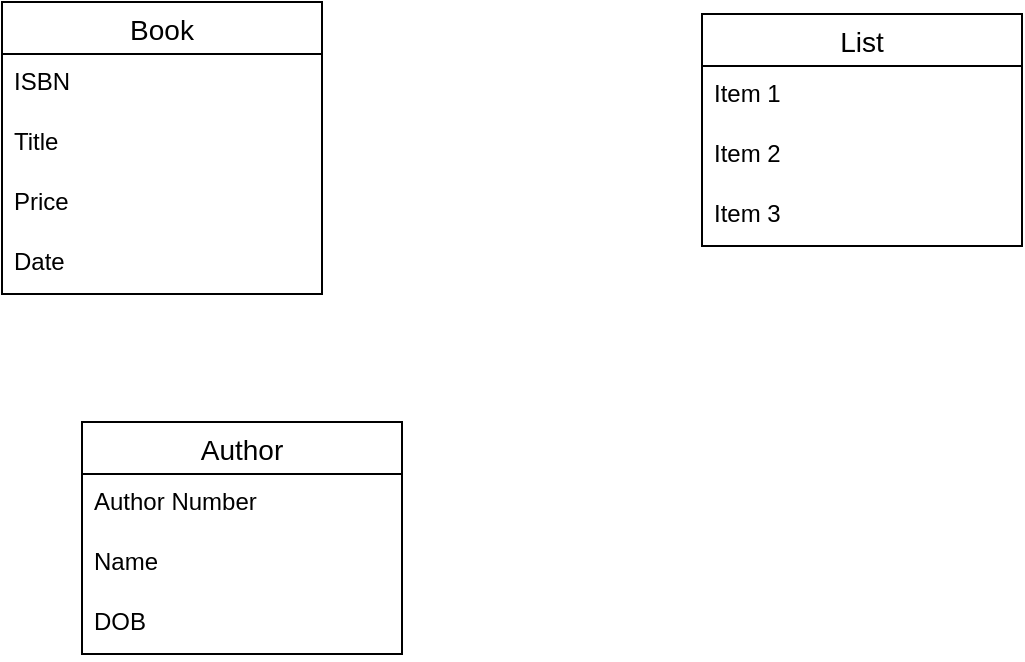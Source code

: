 <mxfile version="14.2.7" type="device"><diagram id="7sLFn2-txlMZsdzqu-8H" name="Page-1"><mxGraphModel dx="786" dy="489" grid="1" gridSize="10" guides="1" tooltips="1" connect="1" arrows="1" fold="1" page="1" pageScale="1" pageWidth="850" pageHeight="1100" math="0" shadow="0"><root><mxCell id="0"/><mxCell id="1" parent="0"/><mxCell id="UFsfggCHSDp7USyg_eVU-1" value="Book" style="swimlane;fontStyle=0;childLayout=stackLayout;horizontal=1;startSize=26;horizontalStack=0;resizeParent=1;resizeParentMax=0;resizeLast=0;collapsible=1;marginBottom=0;align=center;fontSize=14;" vertex="1" parent="1"><mxGeometry x="50" y="50" width="160" height="146" as="geometry"><mxRectangle x="50" y="50" width="50" height="26" as="alternateBounds"/></mxGeometry></mxCell><mxCell id="UFsfggCHSDp7USyg_eVU-2" value="ISBN" style="text;strokeColor=none;fillColor=none;spacingLeft=4;spacingRight=4;overflow=hidden;rotatable=0;points=[[0,0.5],[1,0.5]];portConstraint=eastwest;fontSize=12;" vertex="1" parent="UFsfggCHSDp7USyg_eVU-1"><mxGeometry y="26" width="160" height="30" as="geometry"/></mxCell><mxCell id="UFsfggCHSDp7USyg_eVU-3" value="Title" style="text;strokeColor=none;fillColor=none;spacingLeft=4;spacingRight=4;overflow=hidden;rotatable=0;points=[[0,0.5],[1,0.5]];portConstraint=eastwest;fontSize=12;" vertex="1" parent="UFsfggCHSDp7USyg_eVU-1"><mxGeometry y="56" width="160" height="30" as="geometry"/></mxCell><mxCell id="UFsfggCHSDp7USyg_eVU-4" value="Price" style="text;strokeColor=none;fillColor=none;spacingLeft=4;spacingRight=4;overflow=hidden;rotatable=0;points=[[0,0.5],[1,0.5]];portConstraint=eastwest;fontSize=12;" vertex="1" parent="UFsfggCHSDp7USyg_eVU-1"><mxGeometry y="86" width="160" height="30" as="geometry"/></mxCell><mxCell id="UFsfggCHSDp7USyg_eVU-6" value="Date" style="text;strokeColor=none;fillColor=none;spacingLeft=4;spacingRight=4;overflow=hidden;rotatable=0;points=[[0,0.5],[1,0.5]];portConstraint=eastwest;fontSize=12;" vertex="1" parent="UFsfggCHSDp7USyg_eVU-1"><mxGeometry y="116" width="160" height="30" as="geometry"/></mxCell><mxCell id="UFsfggCHSDp7USyg_eVU-7" value="Author" style="swimlane;fontStyle=0;childLayout=stackLayout;horizontal=1;startSize=26;horizontalStack=0;resizeParent=1;resizeParentMax=0;resizeLast=0;collapsible=1;marginBottom=0;align=center;fontSize=14;fillColor=#ffffff;" vertex="1" parent="1"><mxGeometry x="90" y="260" width="160" height="116" as="geometry"/></mxCell><mxCell id="UFsfggCHSDp7USyg_eVU-8" value="Author Number" style="text;strokeColor=none;fillColor=none;spacingLeft=4;spacingRight=4;overflow=hidden;rotatable=0;points=[[0,0.5],[1,0.5]];portConstraint=eastwest;fontSize=12;" vertex="1" parent="UFsfggCHSDp7USyg_eVU-7"><mxGeometry y="26" width="160" height="30" as="geometry"/></mxCell><mxCell id="UFsfggCHSDp7USyg_eVU-9" value="Name" style="text;strokeColor=none;fillColor=none;spacingLeft=4;spacingRight=4;overflow=hidden;rotatable=0;points=[[0,0.5],[1,0.5]];portConstraint=eastwest;fontSize=12;" vertex="1" parent="UFsfggCHSDp7USyg_eVU-7"><mxGeometry y="56" width="160" height="30" as="geometry"/></mxCell><mxCell id="UFsfggCHSDp7USyg_eVU-10" value="DOB" style="text;strokeColor=none;fillColor=none;spacingLeft=4;spacingRight=4;overflow=hidden;rotatable=0;points=[[0,0.5],[1,0.5]];portConstraint=eastwest;fontSize=12;" vertex="1" parent="UFsfggCHSDp7USyg_eVU-7"><mxGeometry y="86" width="160" height="30" as="geometry"/></mxCell><mxCell id="UFsfggCHSDp7USyg_eVU-15" value="List" style="swimlane;fontStyle=0;childLayout=stackLayout;horizontal=1;startSize=26;horizontalStack=0;resizeParent=1;resizeParentMax=0;resizeLast=0;collapsible=1;marginBottom=0;align=center;fontSize=14;fillColor=#ffffff;" vertex="1" parent="1"><mxGeometry x="400" y="56" width="160" height="116" as="geometry"/></mxCell><mxCell id="UFsfggCHSDp7USyg_eVU-16" value="Item 1" style="text;strokeColor=none;fillColor=none;spacingLeft=4;spacingRight=4;overflow=hidden;rotatable=0;points=[[0,0.5],[1,0.5]];portConstraint=eastwest;fontSize=12;" vertex="1" parent="UFsfggCHSDp7USyg_eVU-15"><mxGeometry y="26" width="160" height="30" as="geometry"/></mxCell><mxCell id="UFsfggCHSDp7USyg_eVU-17" value="Item 2" style="text;strokeColor=none;fillColor=none;spacingLeft=4;spacingRight=4;overflow=hidden;rotatable=0;points=[[0,0.5],[1,0.5]];portConstraint=eastwest;fontSize=12;" vertex="1" parent="UFsfggCHSDp7USyg_eVU-15"><mxGeometry y="56" width="160" height="30" as="geometry"/></mxCell><mxCell id="UFsfggCHSDp7USyg_eVU-18" value="Item 3" style="text;strokeColor=none;fillColor=none;spacingLeft=4;spacingRight=4;overflow=hidden;rotatable=0;points=[[0,0.5],[1,0.5]];portConstraint=eastwest;fontSize=12;" vertex="1" parent="UFsfggCHSDp7USyg_eVU-15"><mxGeometry y="86" width="160" height="30" as="geometry"/></mxCell></root></mxGraphModel></diagram></mxfile>